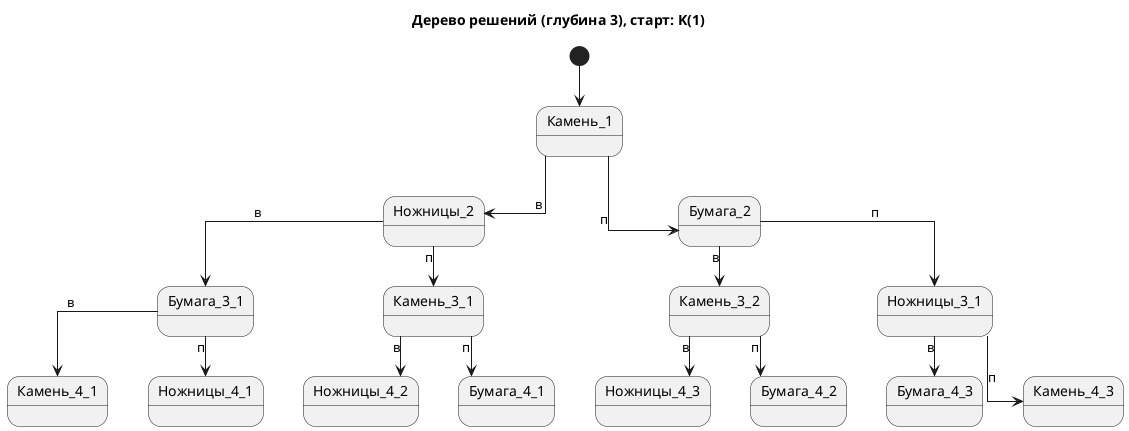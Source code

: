 @startuml
title Дерево решений (глубина 3), старт: K(1)

' Дополнительная стилизация
skinparam linetype ortho
skinparam ranksep 40
skinparam nodesep 40

' Псевдо-старт и корневая вершина
[*] --> Камень_1

'---------------------------
' Уровень 1 (после 1-го раунда)
'---------------------------
' При результате "в" или "н" (выигрыш/ничья), следующий ход = N
' При результате "п" (проигрыш), следующий ход = B

Камень_1 --> Ножницы_2 : в
Камень_1 --> Бумага_2 : п

'---------------------------
' Уровень 2 (после 2-го раунда)
'---------------------------
' Для Ножницы_2:
'   в/н => B(3)
'   п   => K(3)

Ножницы_2 --> Бумага_3_1 : в
Ножницы_2 --> Камень_3_1 : п

' Для Бумага_2:
'   в/н => K(3)
'   п   => N(3)

Бумага_2 --> Камень_3_2 : в
Бумага_2 --> Ножницы_3_1 : п

'---------------------------
' Уровень 3 (после 3-го раунда)
'---------------------------
' Для Бумага_3:
'   в/н => K(4)
'   п   => N(4)

Бумага_3_1 --> Камень_4_1 : в
Бумага_3_1 --> Ножницы_4_1 : п

' Для Камень_3:
'   в/н => N(4)
'   п   => B(4)

Камень_3_1 --> Ножницы_4_2 : в
Камень_3_1 --> Бумага_4_1 : п

Камень_3_2 --> Ножницы_4_3 : в
Камень_3_2 --> Бумага_4_2 : п

' Для Ножницы_3:
'   в/н => B(4)
'   п   => K(4)

Ножницы_3_1 --> Бумага_4_3 : в
Ножницы_3_1 --> Камень_4_3 : п


@enduml
